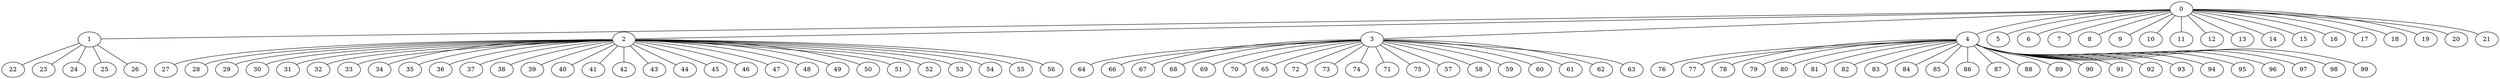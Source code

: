 
graph graphname {
    0 -- 1
0 -- 2
0 -- 3
0 -- 4
0 -- 5
0 -- 6
0 -- 7
0 -- 8
0 -- 9
0 -- 10
0 -- 11
0 -- 12
0 -- 13
0 -- 14
0 -- 15
0 -- 16
0 -- 17
0 -- 18
0 -- 19
0 -- 20
0 -- 21
1 -- 22
1 -- 23
1 -- 24
1 -- 25
1 -- 26
2 -- 27
2 -- 28
2 -- 29
2 -- 30
2 -- 31
2 -- 32
2 -- 33
2 -- 34
2 -- 35
2 -- 36
2 -- 37
2 -- 38
2 -- 39
2 -- 40
2 -- 41
2 -- 42
2 -- 43
2 -- 44
2 -- 45
2 -- 46
2 -- 47
2 -- 48
2 -- 49
2 -- 50
2 -- 51
2 -- 52
2 -- 53
2 -- 54
2 -- 55
2 -- 56
3 -- 64
3 -- 66
3 -- 67
3 -- 68
3 -- 69
3 -- 70
3 -- 65
3 -- 72
3 -- 73
3 -- 74
3 -- 71
3 -- 75
3 -- 57
3 -- 58
3 -- 59
3 -- 60
3 -- 61
3 -- 62
3 -- 63
4 -- 76
4 -- 77
4 -- 78
4 -- 79
4 -- 80
4 -- 81
4 -- 82
4 -- 83
4 -- 84
4 -- 85
4 -- 86
4 -- 87
4 -- 88
4 -- 89
4 -- 90
4 -- 91
4 -- 92
4 -- 93
4 -- 94
4 -- 95
4 -- 96
4 -- 97
4 -- 98
4 -- 99

}

